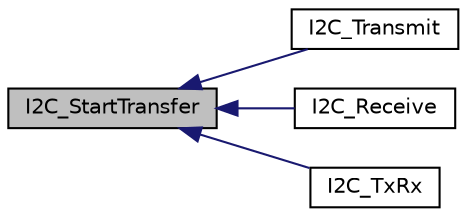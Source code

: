 digraph "I2C_StartTransfer"
{
  edge [fontname="Helvetica",fontsize="10",labelfontname="Helvetica",labelfontsize="10"];
  node [fontname="Helvetica",fontsize="10",shape=record];
  rankdir="LR";
  Node26 [label="I2C_StartTransfer",height=0.2,width=0.4,color="black", fillcolor="grey75", style="filled", fontcolor="black"];
  Node26 -> Node27 [dir="back",color="midnightblue",fontsize="10",style="solid",fontname="Helvetica"];
  Node27 [label="I2C_Transmit",height=0.2,width=0.4,color="black", fillcolor="white", style="filled",URL="$i2c_8c.html#a4913cc2a08031f38a0a396b20e7d552c",tooltip="Transmit the identifier + requested data out over I2C. "];
  Node26 -> Node28 [dir="back",color="midnightblue",fontsize="10",style="solid",fontname="Helvetica"];
  Node28 [label="I2C_Receive",height=0.2,width=0.4,color="black", fillcolor="white", style="filled",URL="$i2c_8c.html#a7dd101b0896d33d24748ee155fb4b2a3",tooltip="Read data from the. "];
  Node26 -> Node29 [dir="back",color="midnightblue",fontsize="10",style="solid",fontname="Helvetica"];
  Node29 [label="I2C_TxRx",height=0.2,width=0.4,color="black", fillcolor="white", style="filled",URL="$i2c_8c.html#a25e3863f83b01bc96b9788c045bd5d56",tooltip="Handle a combined write + read process over I2C to a target device. "];
}

